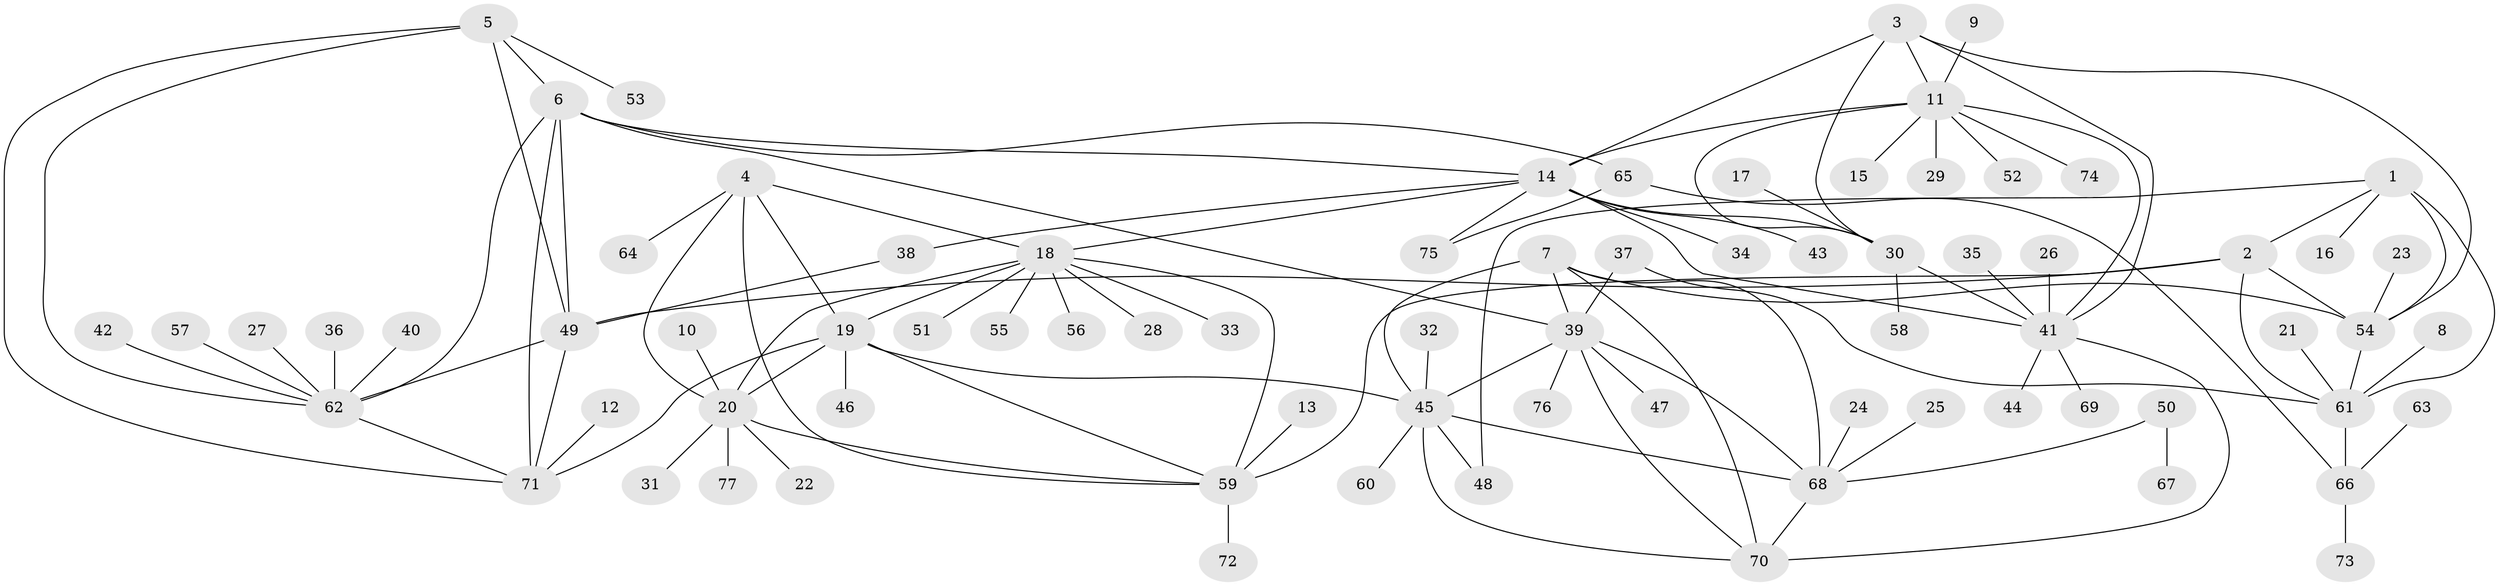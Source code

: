 // original degree distribution, {5: 0.06422018348623854, 9: 0.03669724770642202, 8: 0.03669724770642202, 6: 0.01834862385321101, 7: 0.03669724770642202, 11: 0.01834862385321101, 10: 0.027522935779816515, 1: 0.6238532110091743, 2: 0.10091743119266056, 4: 0.009174311926605505, 3: 0.027522935779816515}
// Generated by graph-tools (version 1.1) at 2025/37/03/04/25 23:37:37]
// undirected, 77 vertices, 114 edges
graph export_dot {
  node [color=gray90,style=filled];
  1;
  2;
  3;
  4;
  5;
  6;
  7;
  8;
  9;
  10;
  11;
  12;
  13;
  14;
  15;
  16;
  17;
  18;
  19;
  20;
  21;
  22;
  23;
  24;
  25;
  26;
  27;
  28;
  29;
  30;
  31;
  32;
  33;
  34;
  35;
  36;
  37;
  38;
  39;
  40;
  41;
  42;
  43;
  44;
  45;
  46;
  47;
  48;
  49;
  50;
  51;
  52;
  53;
  54;
  55;
  56;
  57;
  58;
  59;
  60;
  61;
  62;
  63;
  64;
  65;
  66;
  67;
  68;
  69;
  70;
  71;
  72;
  73;
  74;
  75;
  76;
  77;
  1 -- 2 [weight=2.0];
  1 -- 16 [weight=1.0];
  1 -- 48 [weight=1.0];
  1 -- 54 [weight=2.0];
  1 -- 61 [weight=2.0];
  2 -- 49 [weight=1.0];
  2 -- 54 [weight=1.0];
  2 -- 59 [weight=1.0];
  2 -- 61 [weight=1.0];
  3 -- 11 [weight=1.0];
  3 -- 14 [weight=1.0];
  3 -- 30 [weight=1.0];
  3 -- 41 [weight=1.0];
  3 -- 54 [weight=1.0];
  4 -- 18 [weight=1.0];
  4 -- 19 [weight=1.0];
  4 -- 20 [weight=1.0];
  4 -- 59 [weight=1.0];
  4 -- 64 [weight=1.0];
  5 -- 6 [weight=1.0];
  5 -- 49 [weight=1.0];
  5 -- 53 [weight=1.0];
  5 -- 62 [weight=1.0];
  5 -- 71 [weight=1.0];
  6 -- 14 [weight=1.0];
  6 -- 39 [weight=1.0];
  6 -- 49 [weight=1.0];
  6 -- 62 [weight=1.0];
  6 -- 65 [weight=1.0];
  6 -- 71 [weight=1.0];
  7 -- 39 [weight=1.0];
  7 -- 45 [weight=1.0];
  7 -- 54 [weight=1.0];
  7 -- 68 [weight=1.0];
  7 -- 70 [weight=1.0];
  8 -- 61 [weight=1.0];
  9 -- 11 [weight=1.0];
  10 -- 20 [weight=1.0];
  11 -- 14 [weight=1.0];
  11 -- 15 [weight=1.0];
  11 -- 29 [weight=1.0];
  11 -- 30 [weight=1.0];
  11 -- 41 [weight=1.0];
  11 -- 52 [weight=1.0];
  11 -- 74 [weight=1.0];
  12 -- 71 [weight=1.0];
  13 -- 59 [weight=1.0];
  14 -- 18 [weight=1.0];
  14 -- 30 [weight=1.0];
  14 -- 34 [weight=1.0];
  14 -- 38 [weight=1.0];
  14 -- 41 [weight=1.0];
  14 -- 43 [weight=1.0];
  14 -- 75 [weight=1.0];
  17 -- 30 [weight=1.0];
  18 -- 19 [weight=1.0];
  18 -- 20 [weight=1.0];
  18 -- 28 [weight=1.0];
  18 -- 33 [weight=1.0];
  18 -- 51 [weight=1.0];
  18 -- 55 [weight=1.0];
  18 -- 56 [weight=1.0];
  18 -- 59 [weight=1.0];
  19 -- 20 [weight=1.0];
  19 -- 45 [weight=1.0];
  19 -- 46 [weight=1.0];
  19 -- 59 [weight=1.0];
  19 -- 71 [weight=1.0];
  20 -- 22 [weight=1.0];
  20 -- 31 [weight=1.0];
  20 -- 59 [weight=1.0];
  20 -- 77 [weight=1.0];
  21 -- 61 [weight=1.0];
  23 -- 54 [weight=1.0];
  24 -- 68 [weight=1.0];
  25 -- 68 [weight=1.0];
  26 -- 41 [weight=1.0];
  27 -- 62 [weight=1.0];
  30 -- 41 [weight=1.0];
  30 -- 58 [weight=1.0];
  32 -- 45 [weight=1.0];
  35 -- 41 [weight=1.0];
  36 -- 62 [weight=1.0];
  37 -- 39 [weight=1.0];
  37 -- 61 [weight=1.0];
  38 -- 49 [weight=1.0];
  39 -- 45 [weight=1.0];
  39 -- 47 [weight=1.0];
  39 -- 68 [weight=1.0];
  39 -- 70 [weight=1.0];
  39 -- 76 [weight=1.0];
  40 -- 62 [weight=1.0];
  41 -- 44 [weight=1.0];
  41 -- 69 [weight=1.0];
  41 -- 70 [weight=1.0];
  42 -- 62 [weight=1.0];
  45 -- 48 [weight=1.0];
  45 -- 60 [weight=1.0];
  45 -- 68 [weight=1.0];
  45 -- 70 [weight=1.0];
  49 -- 62 [weight=1.0];
  49 -- 71 [weight=1.0];
  50 -- 67 [weight=1.0];
  50 -- 68 [weight=1.0];
  54 -- 61 [weight=1.0];
  57 -- 62 [weight=1.0];
  59 -- 72 [weight=1.0];
  61 -- 66 [weight=1.0];
  62 -- 71 [weight=1.0];
  63 -- 66 [weight=1.0];
  65 -- 66 [weight=1.0];
  65 -- 75 [weight=1.0];
  66 -- 73 [weight=1.0];
  68 -- 70 [weight=1.0];
}
